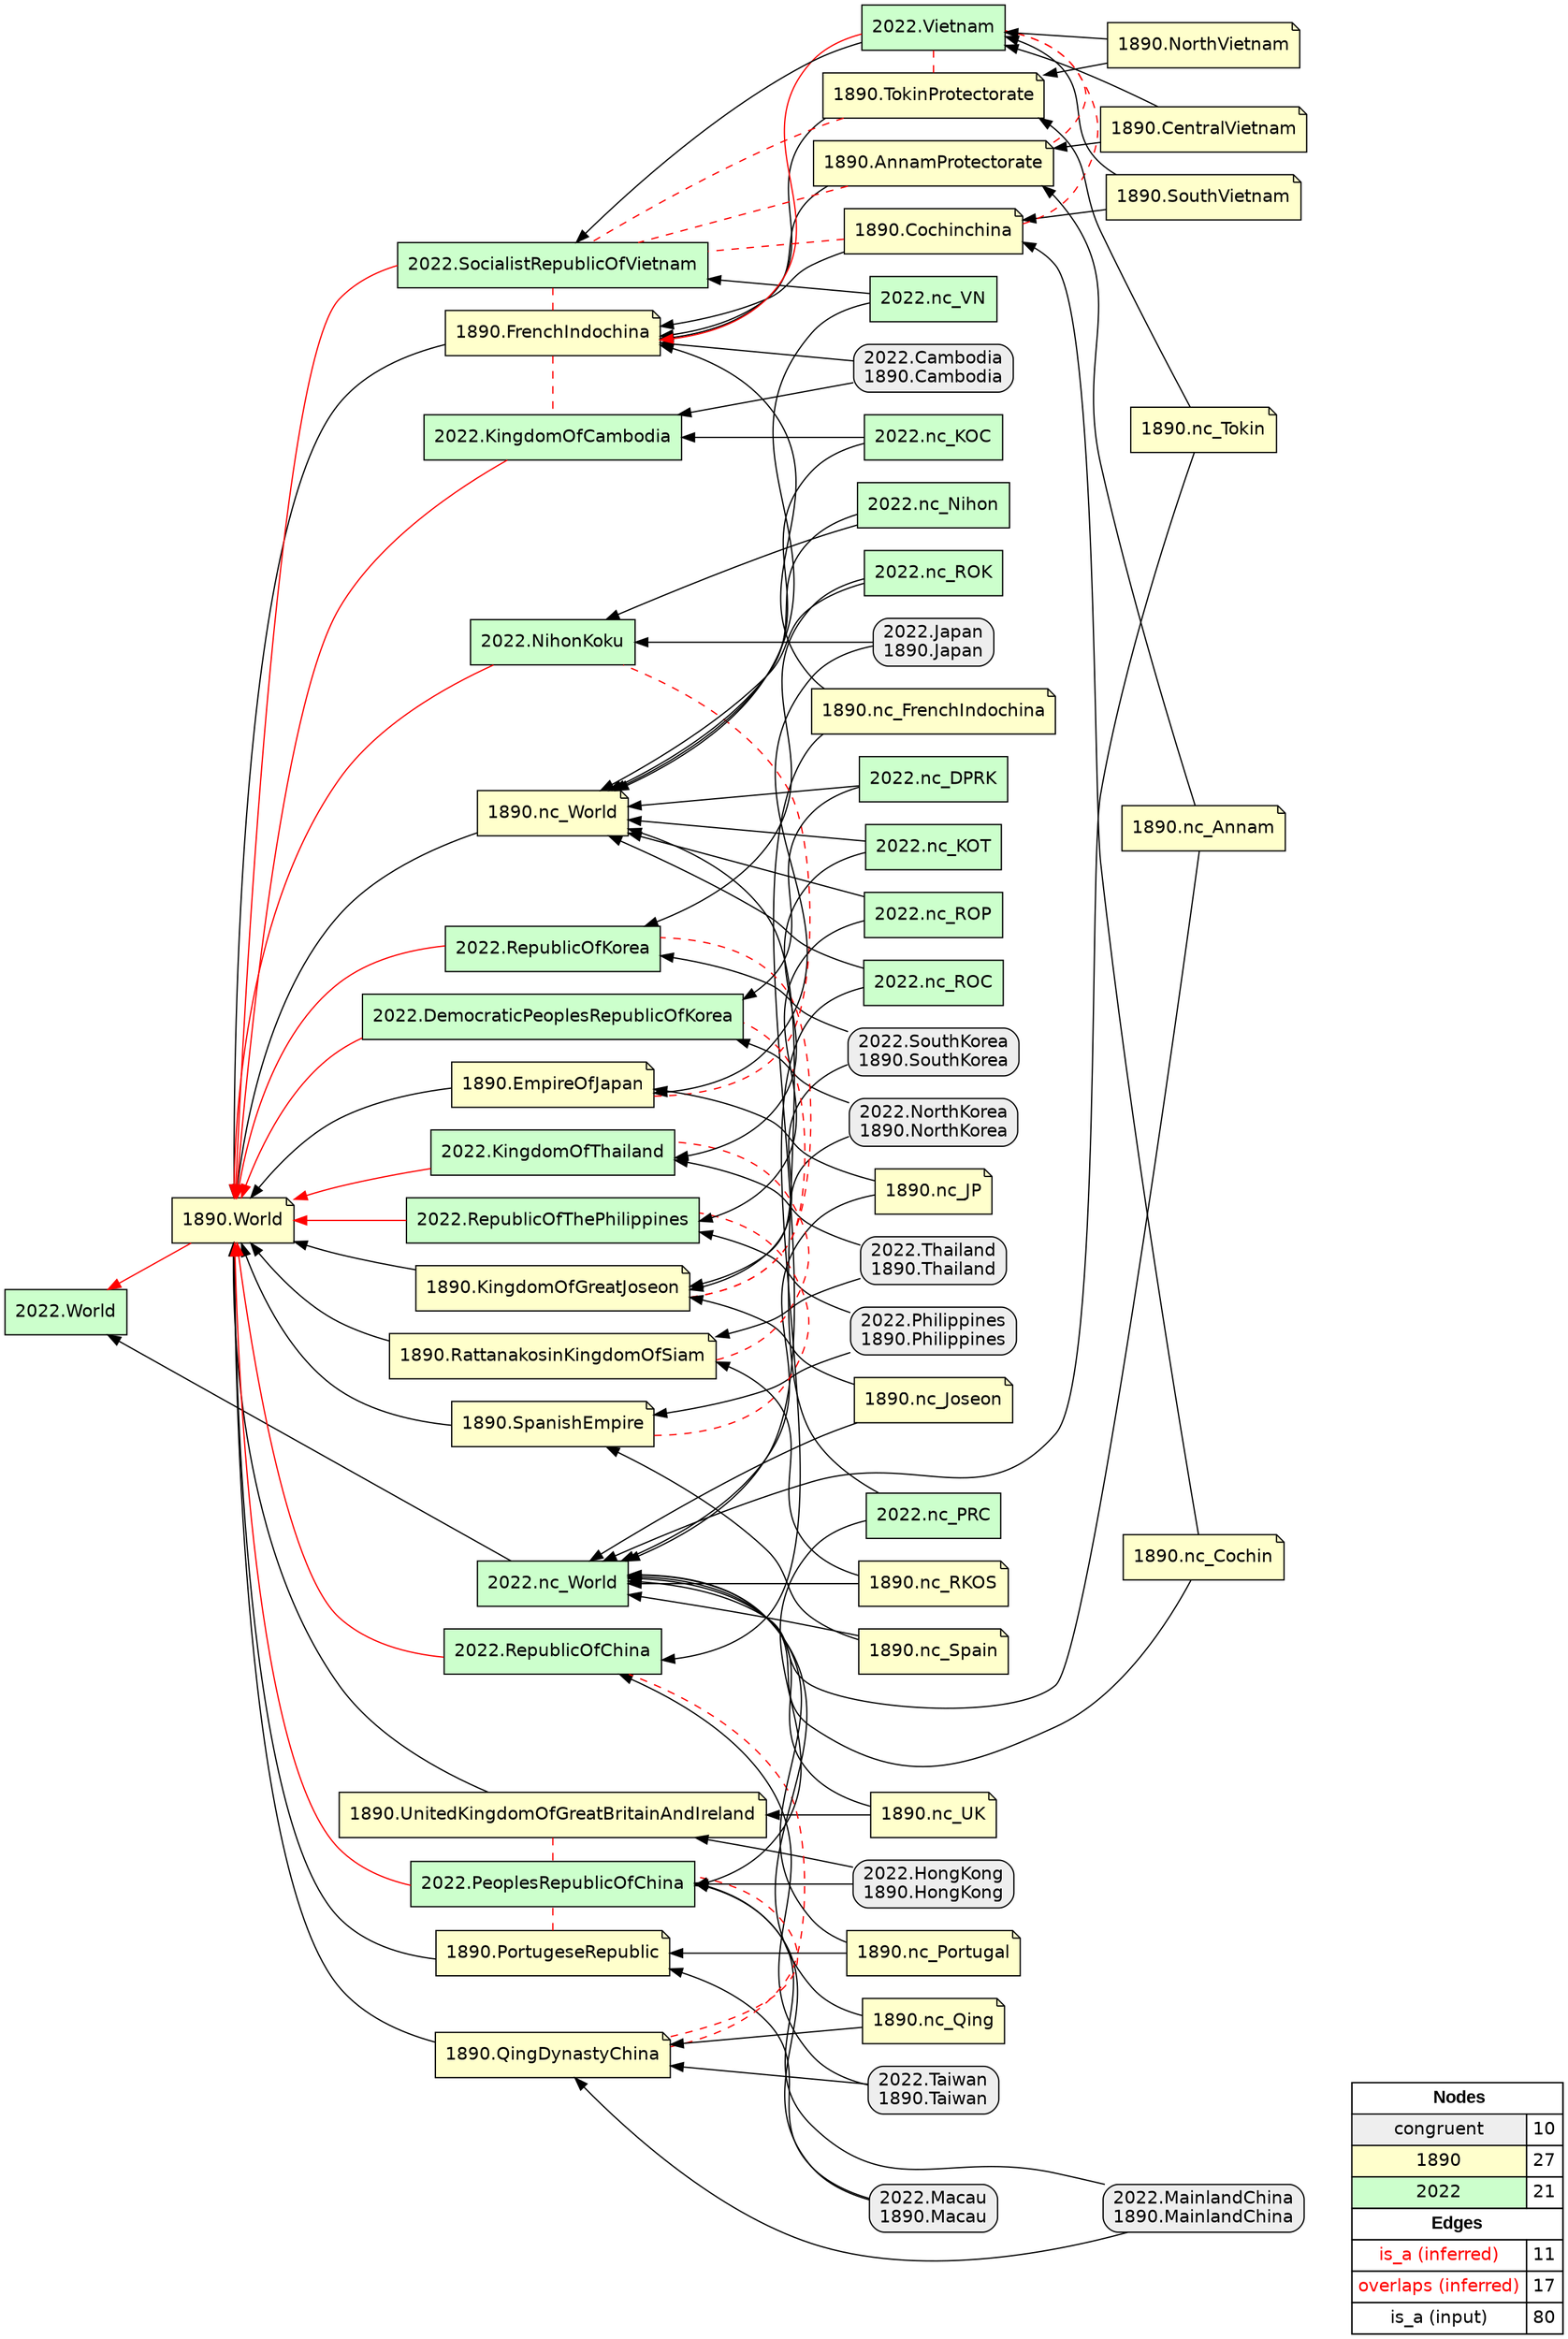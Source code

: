 digraph{
rankdir=RL
node[shape=box style="filled,rounded" fillcolor="#EEEEEE" fontname="helvetica"] 
"2022.MainlandChina\n1890.MainlandChina"
"2022.HongKong\n1890.HongKong"
"2022.Taiwan\n1890.Taiwan"
"2022.NorthKorea\n1890.NorthKorea"
"2022.Philippines\n1890.Philippines"
"2022.Cambodia\n1890.Cambodia"
"2022.Thailand\n1890.Thailand"
"2022.SouthKorea\n1890.SouthKorea"
"2022.Macau\n1890.Macau"
"2022.Japan\n1890.Japan"
node[shape=note style=filled fillcolor="#FFFFCC" fontname="helvetica"] 
"1890.nc_FrenchIndochina"
"1890.nc_World"
"1890.EmpireOfJapan"
"1890.nc_JP"
"1890.TokinProtectorate"
"1890.SouthVietnam"
"1890.AnnamProtectorate"
"1890.Cochinchina"
"1890.nc_UK"
"1890.nc_Tokin"
"1890.UnitedKingdomOfGreatBritainAndIreland"
"1890.CentralVietnam"
"1890.QingDynastyChina"
"1890.nc_Portugal"
"1890.SpanishEmpire"
"1890.nc_Annam"
"1890.KingdomOfGreatJoseon"
"1890.PortugeseRepublic"
"1890.nc_RKOS"
"1890.nc_Joseon"
"1890.nc_Qing"
"1890.NorthVietnam"
"1890.nc_Cochin"
"1890.RattanakosinKingdomOfSiam"
"1890.World"
"1890.FrenchIndochina"
"1890.nc_Spain"
node[shape=box style=filled fillcolor="#CCFFCC" fontname="helvetica"] 
"2022.nc_VN"
"2022.SocialistRepublicOfVietnam"
"2022.RepublicOfKorea"
"2022.DemocraticPeoplesRepublicOfKorea"
"2022.nc_ROK"
"2022.nc_World"
"2022.PeoplesRepublicOfChina"
"2022.RepublicOfChina"
"2022.RepublicOfThePhilippines"
"2022.nc_Nihon"
"2022.Vietnam"
"2022.nc_DPRK"
"2022.NihonKoku"
"2022.World"
"2022.KingdomOfThailand"
"2022.nc_PRC"
"2022.nc_KOC"
"2022.nc_ROC"
"2022.nc_KOT"
"2022.nc_ROP"
"2022.KingdomOfCambodia"
edge[arrowhead=normal style=solid color="#FF0000" constraint=true penwidth=1]
"2022.KingdomOfCambodia" -> "1890.World"
"2022.PeoplesRepublicOfChina" -> "1890.World"
"2022.SocialistRepublicOfVietnam" -> "1890.World"
"2022.NihonKoku" -> "1890.World"
"1890.World" -> "2022.World"
"2022.RepublicOfThePhilippines" -> "1890.World"
"2022.KingdomOfThailand" -> "1890.World"
"2022.RepublicOfKorea" -> "1890.World"
"2022.Vietnam" -> "1890.FrenchIndochina"
"2022.RepublicOfChina" -> "1890.World"
"2022.DemocraticPeoplesRepublicOfKorea" -> "1890.World"
edge[arrowhead=none style=dashed color="#FF0000" constraint=false penwidth=1]
"1890.SpanishEmpire" -> "2022.RepublicOfThePhilippines"
"1890.AnnamProtectorate" -> "2022.SocialistRepublicOfVietnam"
"1890.TokinProtectorate" -> "2022.SocialistRepublicOfVietnam"
"1890.RattanakosinKingdomOfSiam" -> "2022.KingdomOfThailand"
"1890.Cochinchina" -> "2022.SocialistRepublicOfVietnam"
"1890.UnitedKingdomOfGreatBritainAndIreland" -> "2022.PeoplesRepublicOfChina"
"1890.KingdomOfGreatJoseon" -> "2022.DemocraticPeoplesRepublicOfKorea"
"1890.FrenchIndochina" -> "2022.SocialistRepublicOfVietnam"
"1890.QingDynastyChina" -> "2022.PeoplesRepublicOfChina"
"1890.Cochinchina" -> "2022.Vietnam"
"1890.QingDynastyChina" -> "2022.RepublicOfChina"
"1890.EmpireOfJapan" -> "2022.NihonKoku"
"1890.AnnamProtectorate" -> "2022.Vietnam"
"1890.PortugeseRepublic" -> "2022.PeoplesRepublicOfChina"
"1890.KingdomOfGreatJoseon" -> "2022.RepublicOfKorea"
"1890.FrenchIndochina" -> "2022.KingdomOfCambodia"
"1890.TokinProtectorate" -> "2022.Vietnam"
edge[arrowhead=normal style=dotted color="#000000" constraint=true penwidth=1]
edge[arrowhead=normal style=solid color="#000000" constraint=true penwidth=1]
"1890.nc_Qing" -> "2022.nc_World"
"2022.nc_ROC" -> "1890.nc_World"
"2022.nc_DPRK" -> "2022.DemocraticPeoplesRepublicOfKorea"
"1890.nc_Joseon" -> "1890.KingdomOfGreatJoseon"
"2022.Taiwan\n1890.Taiwan" -> "2022.RepublicOfChina"
"2022.nc_VN" -> "2022.SocialistRepublicOfVietnam"
"2022.NorthKorea\n1890.NorthKorea" -> "1890.KingdomOfGreatJoseon"
"1890.nc_Portugal" -> "1890.PortugeseRepublic"
"1890.CentralVietnam" -> "1890.AnnamProtectorate"
"2022.HongKong\n1890.HongKong" -> "2022.PeoplesRepublicOfChina"
"1890.RattanakosinKingdomOfSiam" -> "1890.World"
"2022.nc_KOC" -> "1890.nc_World"
"2022.Cambodia\n1890.Cambodia" -> "1890.FrenchIndochina"
"2022.nc_ROC" -> "2022.RepublicOfChina"
"2022.nc_ROK" -> "2022.RepublicOfKorea"
"2022.nc_Nihon" -> "1890.nc_World"
"1890.SouthVietnam" -> "2022.Vietnam"
"2022.nc_Nihon" -> "2022.NihonKoku"
"1890.Cochinchina" -> "1890.FrenchIndochina"
"1890.nc_JP" -> "2022.nc_World"
"1890.AnnamProtectorate" -> "1890.FrenchIndochina"
"1890.nc_Annam" -> "2022.nc_World"
"1890.nc_Cochin" -> "1890.Cochinchina"
"1890.nc_Cochin" -> "2022.nc_World"
"2022.nc_DPRK" -> "1890.nc_World"
"2022.Japan\n1890.Japan" -> "2022.NihonKoku"
"2022.Philippines\n1890.Philippines" -> "1890.SpanishEmpire"
"2022.SouthKorea\n1890.SouthKorea" -> "1890.KingdomOfGreatJoseon"
"2022.Macau\n1890.Macau" -> "1890.PortugeseRepublic"
"2022.Thailand\n1890.Thailand" -> "1890.RattanakosinKingdomOfSiam"
"1890.nc_FrenchIndochina" -> "2022.nc_World"
"1890.nc_FrenchIndochina" -> "1890.FrenchIndochina"
"1890.nc_Qing" -> "1890.QingDynastyChina"
"2022.Philippines\n1890.Philippines" -> "2022.RepublicOfThePhilippines"
"1890.nc_RKOS" -> "1890.RattanakosinKingdomOfSiam"
"1890.SouthVietnam" -> "1890.Cochinchina"
"2022.Thailand\n1890.Thailand" -> "2022.KingdomOfThailand"
"2022.Taiwan\n1890.Taiwan" -> "1890.QingDynastyChina"
"1890.nc_Tokin" -> "2022.nc_World"
"2022.nc_ROP" -> "1890.nc_World"
"2022.nc_PRC" -> "1890.nc_World"
"1890.FrenchIndochina" -> "1890.World"
"2022.SouthKorea\n1890.SouthKorea" -> "2022.RepublicOfKorea"
"1890.CentralVietnam" -> "2022.Vietnam"
"2022.Macau\n1890.Macau" -> "2022.PeoplesRepublicOfChina"
"1890.nc_UK" -> "1890.UnitedKingdomOfGreatBritainAndIreland"
"2022.nc_ROP" -> "2022.RepublicOfThePhilippines"
"2022.nc_ROK" -> "1890.nc_World"
"1890.NorthVietnam" -> "1890.TokinProtectorate"
"1890.EmpireOfJapan" -> "1890.World"
"1890.PortugeseRepublic" -> "1890.World"
"2022.nc_KOT" -> "1890.nc_World"
"1890.KingdomOfGreatJoseon" -> "1890.World"
"1890.nc_Spain" -> "1890.SpanishEmpire"
"2022.nc_World" -> "2022.World"
"2022.Vietnam" -> "2022.SocialistRepublicOfVietnam"
"1890.nc_World" -> "1890.World"
"1890.nc_Portugal" -> "2022.nc_World"
"1890.UnitedKingdomOfGreatBritainAndIreland" -> "1890.World"
"2022.nc_KOT" -> "2022.KingdomOfThailand"
"1890.NorthVietnam" -> "2022.Vietnam"
"1890.nc_Annam" -> "1890.AnnamProtectorate"
"2022.Japan\n1890.Japan" -> "1890.EmpireOfJapan"
"1890.SpanishEmpire" -> "1890.World"
"2022.HongKong\n1890.HongKong" -> "1890.UnitedKingdomOfGreatBritainAndIreland"
"1890.nc_Spain" -> "2022.nc_World"
"2022.NorthKorea\n1890.NorthKorea" -> "2022.DemocraticPeoplesRepublicOfKorea"
"1890.TokinProtectorate" -> "1890.FrenchIndochina"
"1890.nc_Tokin" -> "1890.TokinProtectorate"
"1890.QingDynastyChina" -> "1890.World"
"2022.Cambodia\n1890.Cambodia" -> "2022.KingdomOfCambodia"
"1890.nc_RKOS" -> "2022.nc_World"
"2022.nc_VN" -> "1890.nc_World"
"1890.nc_Joseon" -> "2022.nc_World"
"2022.nc_KOC" -> "2022.KingdomOfCambodia"
"1890.nc_JP" -> "1890.EmpireOfJapan"
"2022.MainlandChina\n1890.MainlandChina" -> "2022.PeoplesRepublicOfChina"
"2022.MainlandChina\n1890.MainlandChina" -> "1890.QingDynastyChina"
"1890.nc_UK" -> "2022.nc_World"
"2022.nc_PRC" -> "2022.PeoplesRepublicOfChina"
node[shape=box] 
{rank=source Legend [fillcolor= white margin=0 label=< 
 <TABLE BORDER="0" CELLBORDER="1" CELLSPACING="0" CELLPADDING="4"> 
<TR> <TD COLSPAN="2"><font face="Arial Black"> Nodes</font></TD> </TR> 
<TR> 
 <TD bgcolor="#EEEEEE" fontname="helvetica">congruent</TD> 
 <TD>10</TD> 
 </TR> 
<TR> 
 <TD bgcolor="#FFFFCC" fontname="helvetica">1890</TD> 
 <TD>27</TD> 
 </TR> 
<TR> 
 <TD bgcolor="#CCFFCC" fontname="helvetica">2022</TD> 
 <TD>21</TD> 
 </TR> 
<TR> <TD COLSPAN="2"><font face = "Arial Black"> Edges </font></TD> </TR> 
<TR> 
 <TD><font color ="#FF0000">is_a (inferred)</font></TD><TD>11</TD>
</TR>
<TR> 
 <TD><font color ="#FF0000">overlaps (inferred)</font></TD><TD>17</TD>
</TR>
<TR> 
 <TD><font color ="#000000">is_a (input)</font></TD><TD>80</TD>
</TR>
</TABLE> 
 >] } 
}
